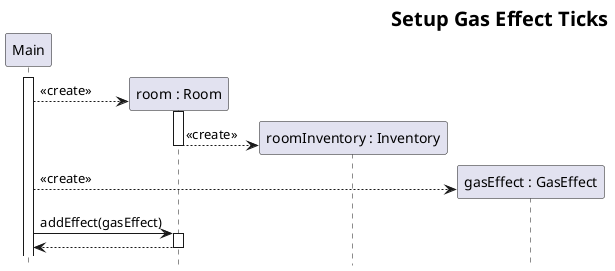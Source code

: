 @startuml SetupGasEffectTicks
skinparam headerFontSize 20
skinparam HeaderFontColor #000000
skinparam HeaderFontStyle bold
header Setup Gas Effect Ticks
hide footbox

participant main as "Main"
activate main

create room as "room : Room"
main --> room ++: <<create>>
create inventory as "roomInventory : Inventory"
room --> inventory --: <<create>>

create effect as "gasEffect : GasEffect"
main --> effect : <<create>>

main -> room ++ : addEffect(gasEffect) 
return 

@endpuml